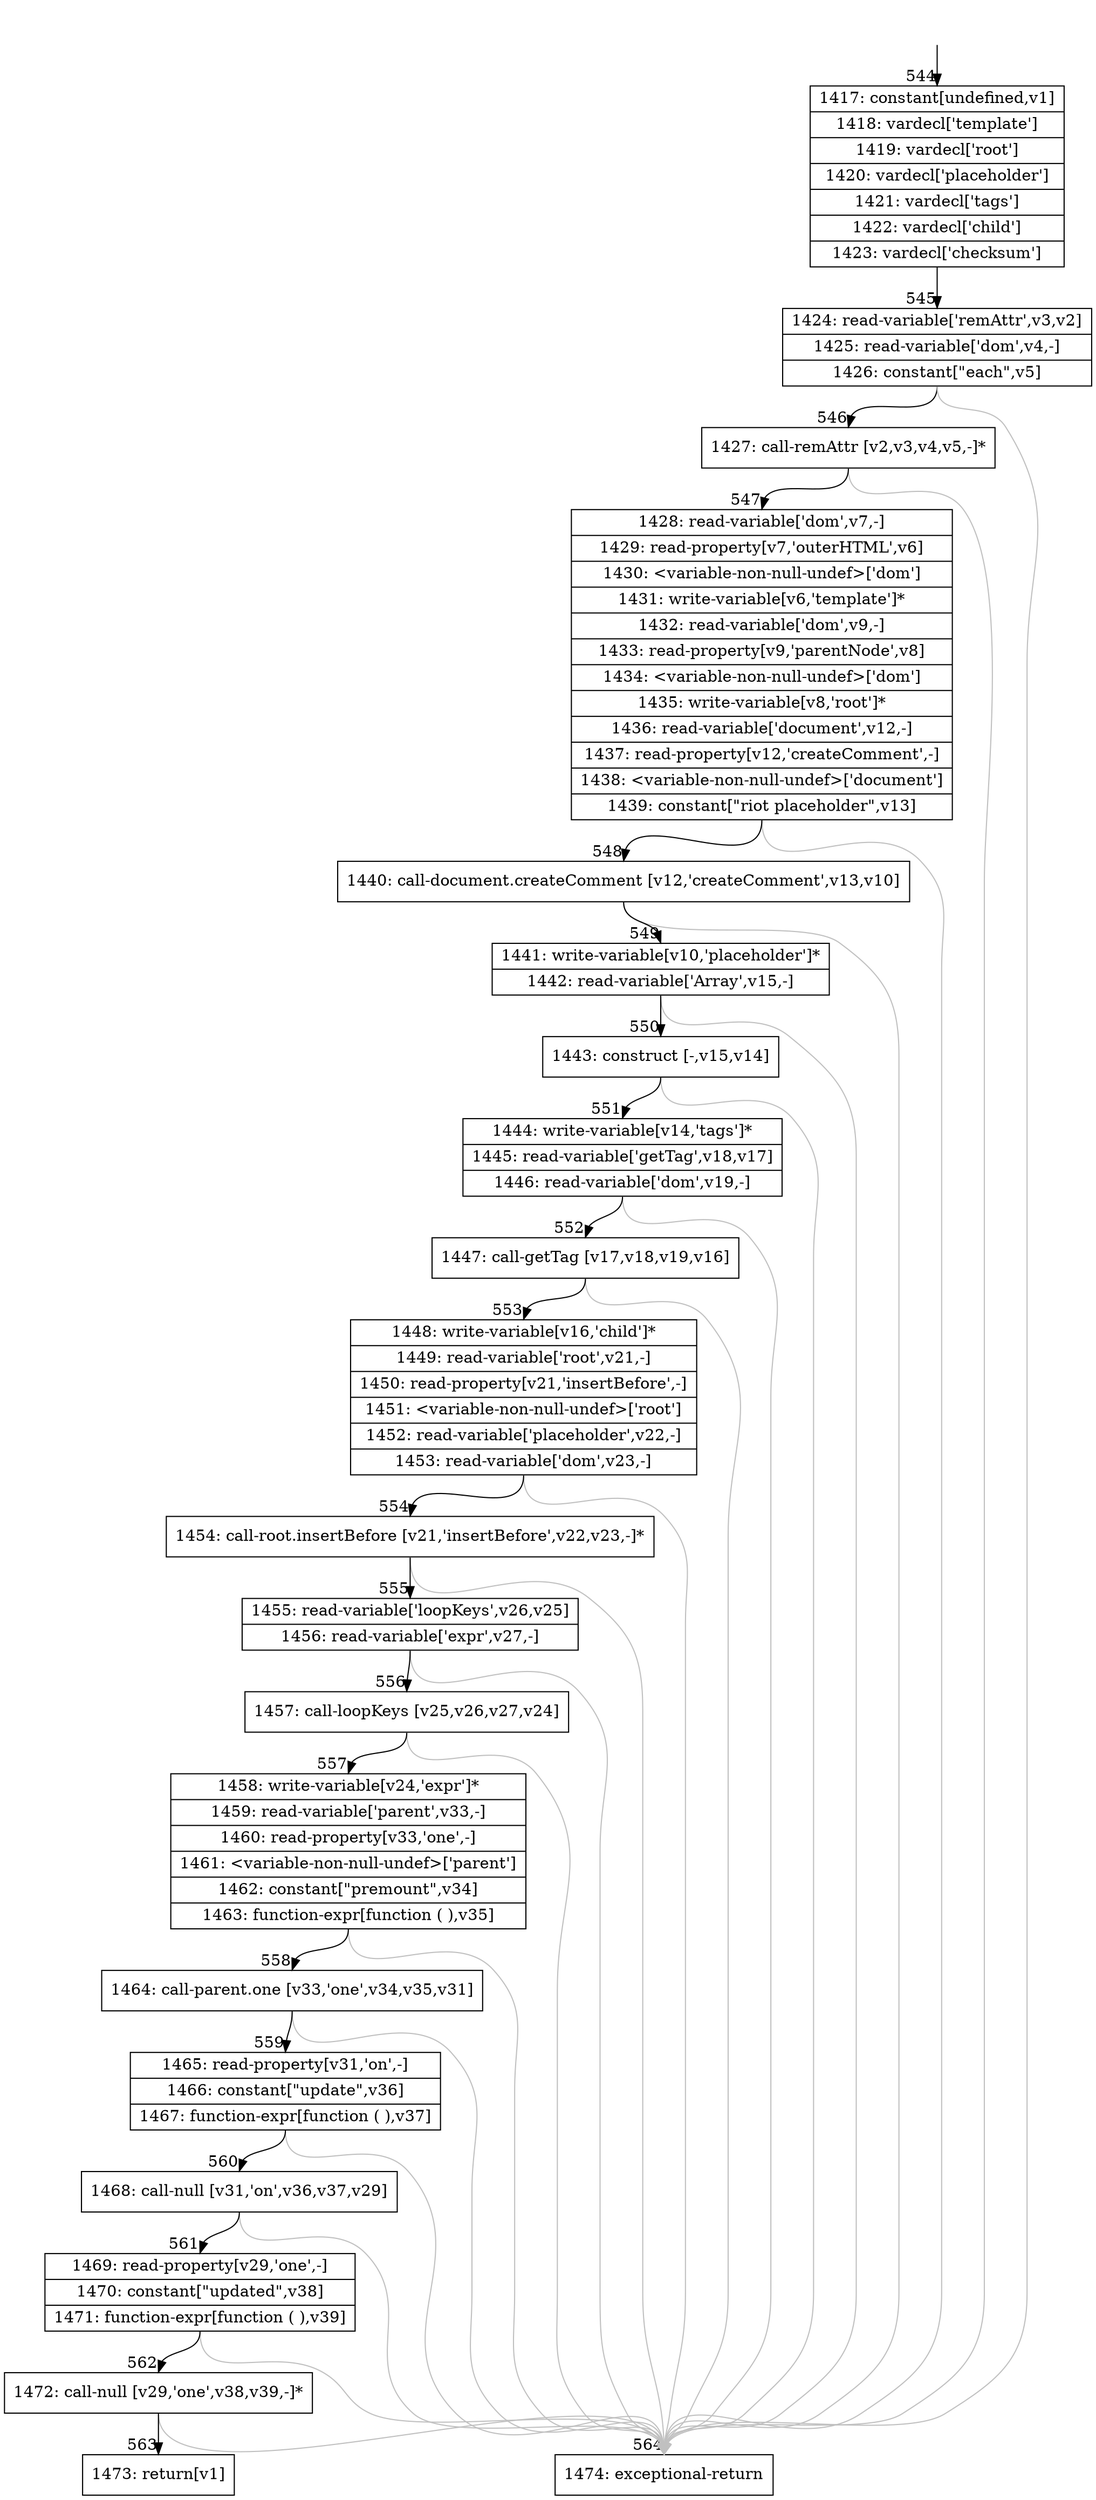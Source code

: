 digraph {
rankdir="TD"
BB_entry43[shape=none,label=""];
BB_entry43 -> BB544 [tailport=s, headport=n, headlabel="    544"]
BB544 [shape=record label="{1417: constant[undefined,v1]|1418: vardecl['template']|1419: vardecl['root']|1420: vardecl['placeholder']|1421: vardecl['tags']|1422: vardecl['child']|1423: vardecl['checksum']}" ] 
BB544 -> BB545 [tailport=s, headport=n, headlabel="      545"]
BB545 [shape=record label="{1424: read-variable['remAttr',v3,v2]|1425: read-variable['dom',v4,-]|1426: constant[\"each\",v5]}" ] 
BB545 -> BB546 [tailport=s, headport=n, headlabel="      546"]
BB545 -> BB564 [tailport=s, headport=n, color=gray, headlabel="      564"]
BB546 [shape=record label="{1427: call-remAttr [v2,v3,v4,v5,-]*}" ] 
BB546 -> BB547 [tailport=s, headport=n, headlabel="      547"]
BB546 -> BB564 [tailport=s, headport=n, color=gray]
BB547 [shape=record label="{1428: read-variable['dom',v7,-]|1429: read-property[v7,'outerHTML',v6]|1430: \<variable-non-null-undef\>['dom']|1431: write-variable[v6,'template']*|1432: read-variable['dom',v9,-]|1433: read-property[v9,'parentNode',v8]|1434: \<variable-non-null-undef\>['dom']|1435: write-variable[v8,'root']*|1436: read-variable['document',v12,-]|1437: read-property[v12,'createComment',-]|1438: \<variable-non-null-undef\>['document']|1439: constant[\"riot placeholder\",v13]}" ] 
BB547 -> BB548 [tailport=s, headport=n, headlabel="      548"]
BB547 -> BB564 [tailport=s, headport=n, color=gray]
BB548 [shape=record label="{1440: call-document.createComment [v12,'createComment',v13,v10]}" ] 
BB548 -> BB549 [tailport=s, headport=n, headlabel="      549"]
BB548 -> BB564 [tailport=s, headport=n, color=gray]
BB549 [shape=record label="{1441: write-variable[v10,'placeholder']*|1442: read-variable['Array',v15,-]}" ] 
BB549 -> BB550 [tailport=s, headport=n, headlabel="      550"]
BB549 -> BB564 [tailport=s, headport=n, color=gray]
BB550 [shape=record label="{1443: construct [-,v15,v14]}" ] 
BB550 -> BB551 [tailport=s, headport=n, headlabel="      551"]
BB550 -> BB564 [tailport=s, headport=n, color=gray]
BB551 [shape=record label="{1444: write-variable[v14,'tags']*|1445: read-variable['getTag',v18,v17]|1446: read-variable['dom',v19,-]}" ] 
BB551 -> BB552 [tailport=s, headport=n, headlabel="      552"]
BB551 -> BB564 [tailport=s, headport=n, color=gray]
BB552 [shape=record label="{1447: call-getTag [v17,v18,v19,v16]}" ] 
BB552 -> BB553 [tailport=s, headport=n, headlabel="      553"]
BB552 -> BB564 [tailport=s, headport=n, color=gray]
BB553 [shape=record label="{1448: write-variable[v16,'child']*|1449: read-variable['root',v21,-]|1450: read-property[v21,'insertBefore',-]|1451: \<variable-non-null-undef\>['root']|1452: read-variable['placeholder',v22,-]|1453: read-variable['dom',v23,-]}" ] 
BB553 -> BB554 [tailport=s, headport=n, headlabel="      554"]
BB553 -> BB564 [tailport=s, headport=n, color=gray]
BB554 [shape=record label="{1454: call-root.insertBefore [v21,'insertBefore',v22,v23,-]*}" ] 
BB554 -> BB555 [tailport=s, headport=n, headlabel="      555"]
BB554 -> BB564 [tailport=s, headport=n, color=gray]
BB555 [shape=record label="{1455: read-variable['loopKeys',v26,v25]|1456: read-variable['expr',v27,-]}" ] 
BB555 -> BB556 [tailport=s, headport=n, headlabel="      556"]
BB555 -> BB564 [tailport=s, headport=n, color=gray]
BB556 [shape=record label="{1457: call-loopKeys [v25,v26,v27,v24]}" ] 
BB556 -> BB557 [tailport=s, headport=n, headlabel="      557"]
BB556 -> BB564 [tailport=s, headport=n, color=gray]
BB557 [shape=record label="{1458: write-variable[v24,'expr']*|1459: read-variable['parent',v33,-]|1460: read-property[v33,'one',-]|1461: \<variable-non-null-undef\>['parent']|1462: constant[\"premount\",v34]|1463: function-expr[function ( ),v35]}" ] 
BB557 -> BB558 [tailport=s, headport=n, headlabel="      558"]
BB557 -> BB564 [tailport=s, headport=n, color=gray]
BB558 [shape=record label="{1464: call-parent.one [v33,'one',v34,v35,v31]}" ] 
BB558 -> BB559 [tailport=s, headport=n, headlabel="      559"]
BB558 -> BB564 [tailport=s, headport=n, color=gray]
BB559 [shape=record label="{1465: read-property[v31,'on',-]|1466: constant[\"update\",v36]|1467: function-expr[function ( ),v37]}" ] 
BB559 -> BB560 [tailport=s, headport=n, headlabel="      560"]
BB559 -> BB564 [tailport=s, headport=n, color=gray]
BB560 [shape=record label="{1468: call-null [v31,'on',v36,v37,v29]}" ] 
BB560 -> BB561 [tailport=s, headport=n, headlabel="      561"]
BB560 -> BB564 [tailport=s, headport=n, color=gray]
BB561 [shape=record label="{1469: read-property[v29,'one',-]|1470: constant[\"updated\",v38]|1471: function-expr[function ( ),v39]}" ] 
BB561 -> BB562 [tailport=s, headport=n, headlabel="      562"]
BB561 -> BB564 [tailport=s, headport=n, color=gray]
BB562 [shape=record label="{1472: call-null [v29,'one',v38,v39,-]*}" ] 
BB562 -> BB563 [tailport=s, headport=n, headlabel="      563"]
BB562 -> BB564 [tailport=s, headport=n, color=gray]
BB563 [shape=record label="{1473: return[v1]}" ] 
BB564 [shape=record label="{1474: exceptional-return}" ] 
//#$~ 514
}
